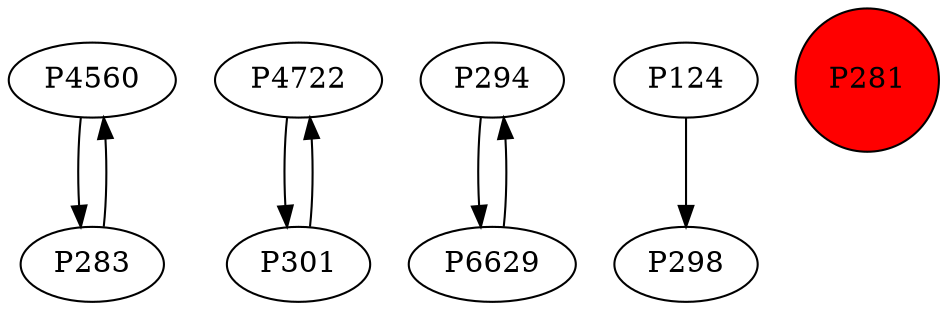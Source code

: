 digraph {
	P4560 -> P283
	P4722 -> P301
	P283 -> P4560
	P294 -> P6629
	P124 -> P298
	P6629 -> P294
	P301 -> P4722
	P281 [shape=circle]
	P281 [style=filled]
	P281 [fillcolor=red]
}